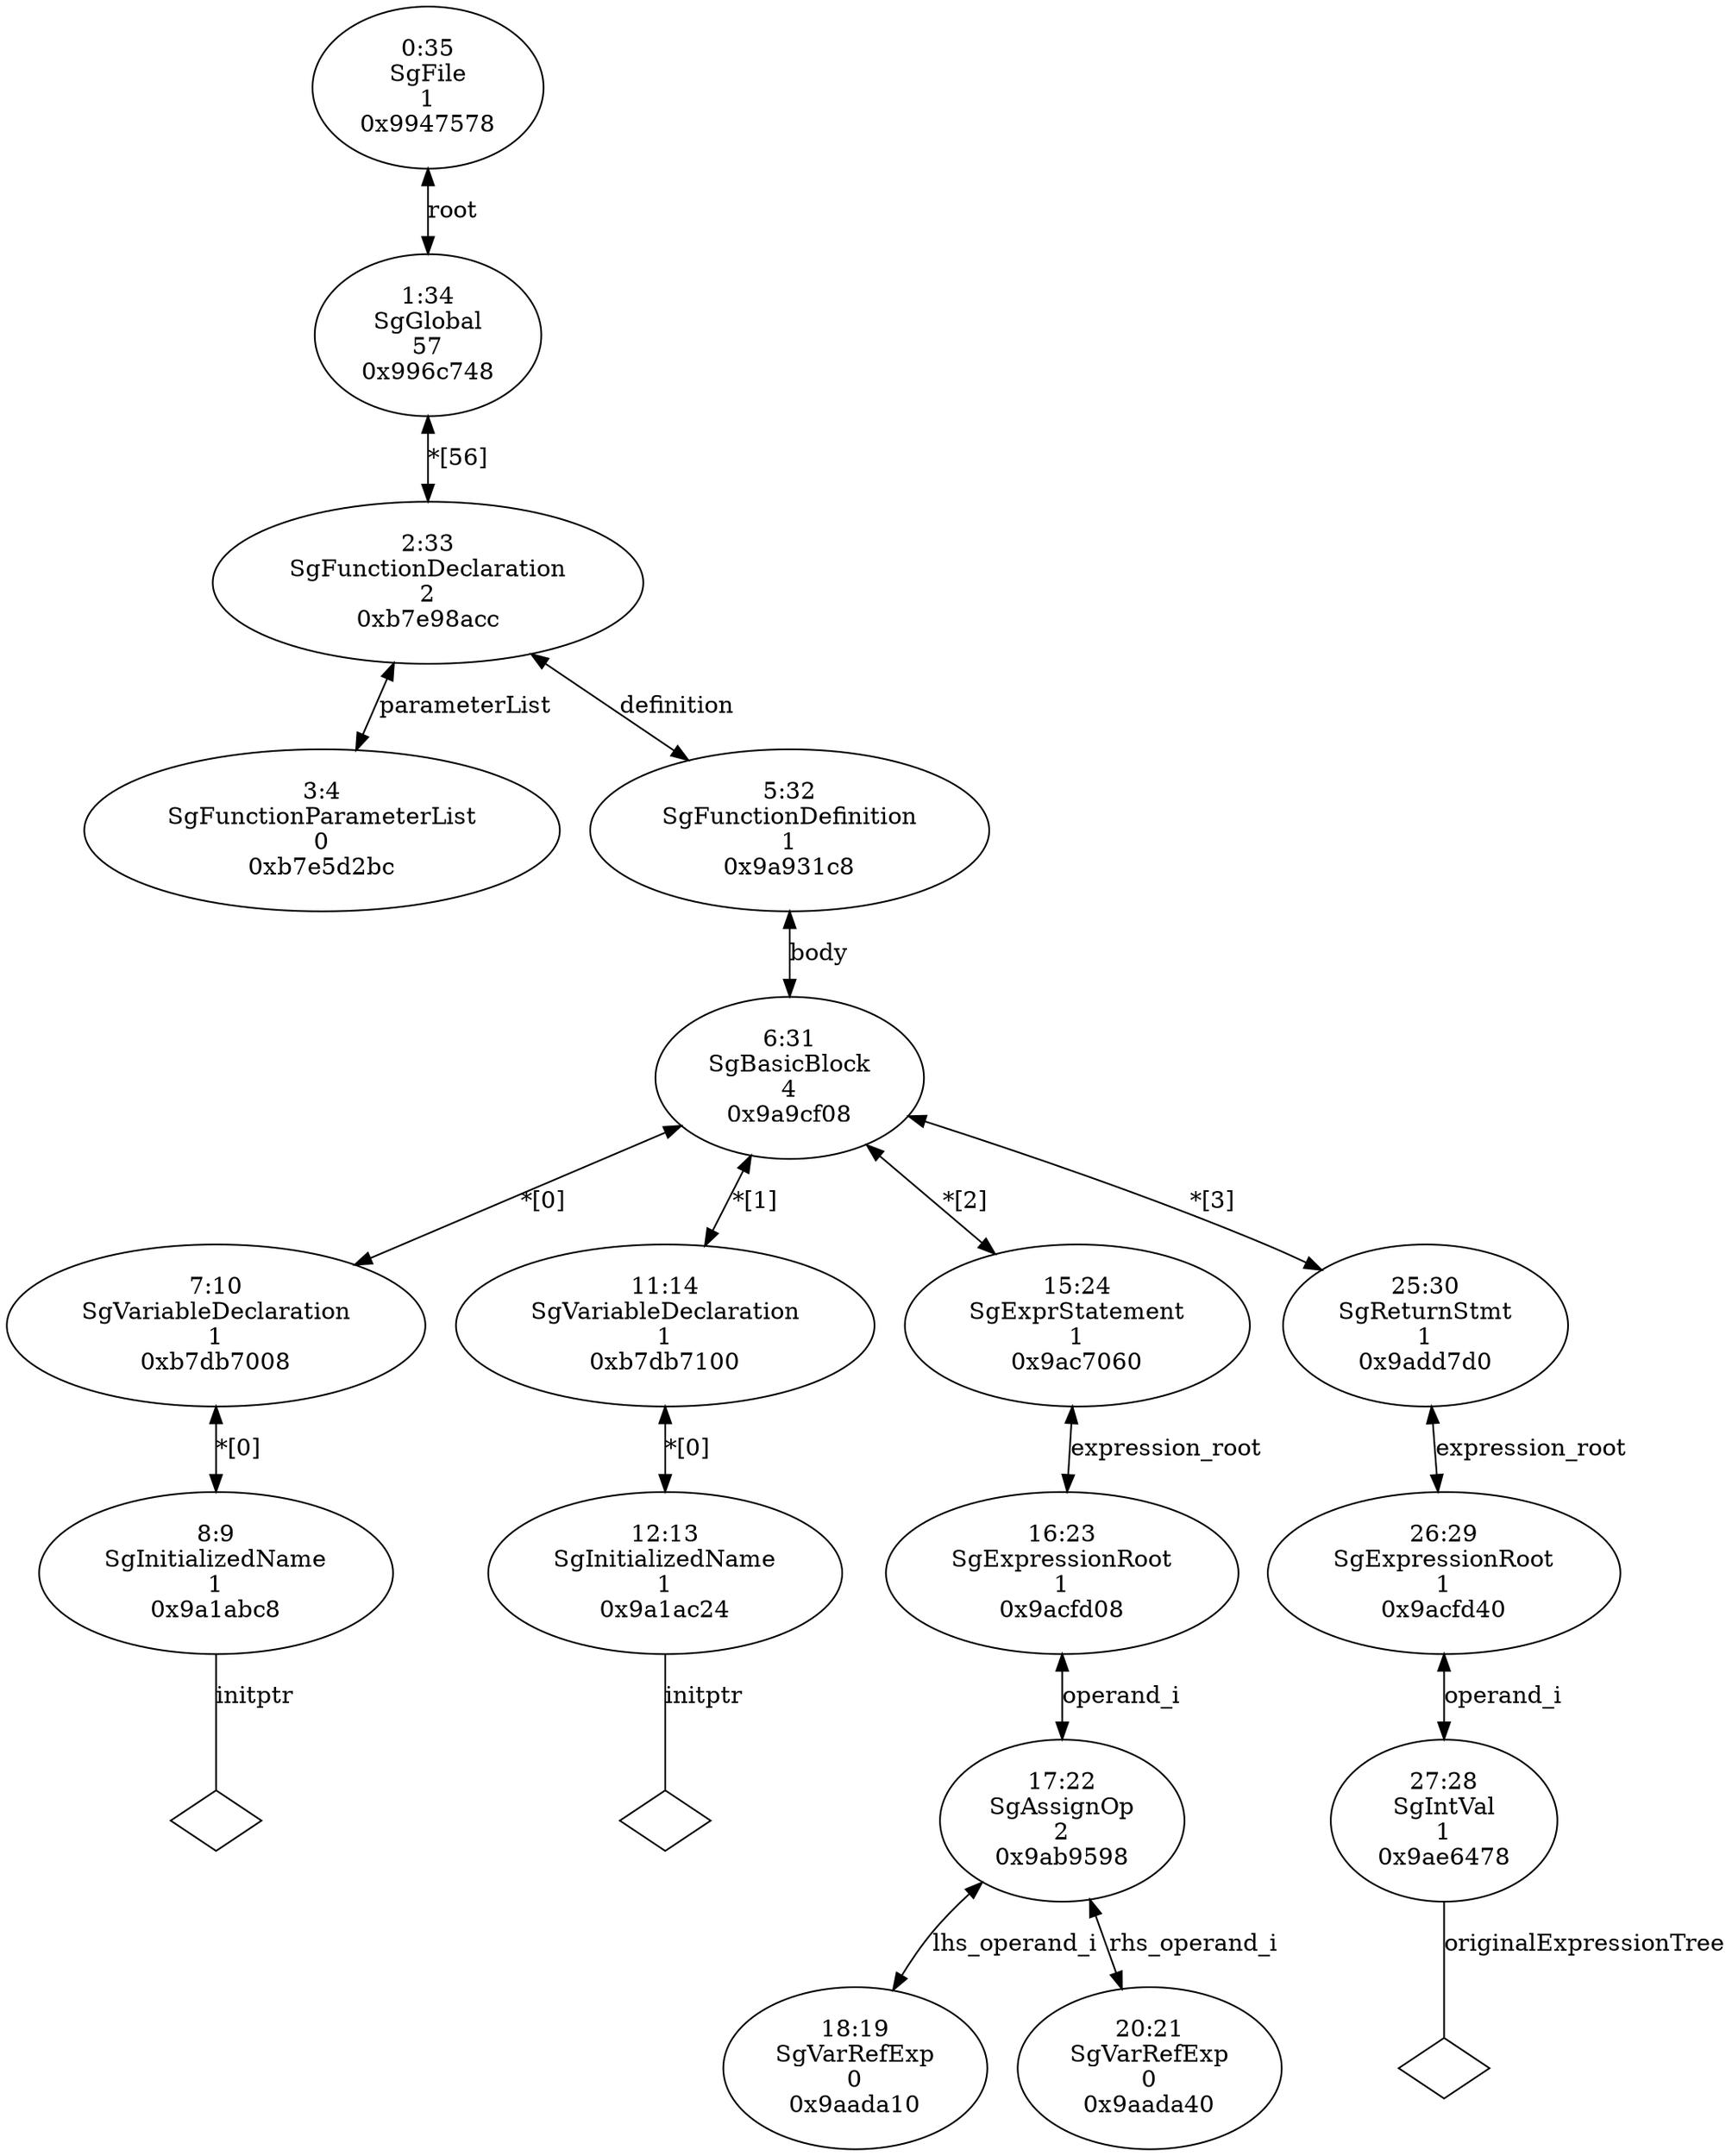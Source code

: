 digraph "G./alias4.c.dot" {
"0xb7e5d2bc"[label="3:4\nSgFunctionParameterList\n0\n0xb7e5d2bc\n" ];
"0x9a1abc8"[label="8:9\nSgInitializedName\n1\n0x9a1abc8\n" ];
"0x9a1abc8" -> "0x9a1abc8__initptr__null"[label="initptr" dir=none ];
"0x9a1abc8__initptr__null"[label="" shape=diamond ];
"0xb7db7008"[label="7:10\nSgVariableDeclaration\n1\n0xb7db7008\n" ];
"0xb7db7008" -> "0x9a1abc8"[label="*[0]" dir=both ];
"0x9a1ac24"[label="12:13\nSgInitializedName\n1\n0x9a1ac24\n" ];
"0x9a1ac24" -> "0x9a1ac24__initptr__null"[label="initptr" dir=none ];
"0x9a1ac24__initptr__null"[label="" shape=diamond ];
"0xb7db7100"[label="11:14\nSgVariableDeclaration\n1\n0xb7db7100\n" ];
"0xb7db7100" -> "0x9a1ac24"[label="*[0]" dir=both ];
"0x9aada10"[label="18:19\nSgVarRefExp\n0\n0x9aada10\n" ];
"0x9aada40"[label="20:21\nSgVarRefExp\n0\n0x9aada40\n" ];
"0x9ab9598"[label="17:22\nSgAssignOp\n2\n0x9ab9598\n" ];
"0x9ab9598" -> "0x9aada10"[label="lhs_operand_i" dir=both ];
"0x9ab9598" -> "0x9aada40"[label="rhs_operand_i" dir=both ];
"0x9acfd08"[label="16:23\nSgExpressionRoot\n1\n0x9acfd08\n" ];
"0x9acfd08" -> "0x9ab9598"[label="operand_i" dir=both ];
"0x9ac7060"[label="15:24\nSgExprStatement\n1\n0x9ac7060\n" ];
"0x9ac7060" -> "0x9acfd08"[label="expression_root" dir=both ];
"0x9ae6478"[label="27:28\nSgIntVal\n1\n0x9ae6478\n" ];
"0x9ae6478" -> "0x9ae6478__originalExpressionTree__null"[label="originalExpressionTree" dir=none ];
"0x9ae6478__originalExpressionTree__null"[label="" shape=diamond ];
"0x9acfd40"[label="26:29\nSgExpressionRoot\n1\n0x9acfd40\n" ];
"0x9acfd40" -> "0x9ae6478"[label="operand_i" dir=both ];
"0x9add7d0"[label="25:30\nSgReturnStmt\n1\n0x9add7d0\n" ];
"0x9add7d0" -> "0x9acfd40"[label="expression_root" dir=both ];
"0x9a9cf08"[label="6:31\nSgBasicBlock\n4\n0x9a9cf08\n" ];
"0x9a9cf08" -> "0xb7db7008"[label="*[0]" dir=both ];
"0x9a9cf08" -> "0xb7db7100"[label="*[1]" dir=both ];
"0x9a9cf08" -> "0x9ac7060"[label="*[2]" dir=both ];
"0x9a9cf08" -> "0x9add7d0"[label="*[3]" dir=both ];
"0x9a931c8"[label="5:32\nSgFunctionDefinition\n1\n0x9a931c8\n" ];
"0x9a931c8" -> "0x9a9cf08"[label="body" dir=both ];
"0xb7e98acc"[label="2:33\nSgFunctionDeclaration\n2\n0xb7e98acc\n" ];
"0xb7e98acc" -> "0xb7e5d2bc"[label="parameterList" dir=both ];
"0xb7e98acc" -> "0x9a931c8"[label="definition" dir=both ];
"0x996c748"[label="1:34\nSgGlobal\n57\n0x996c748\n" ];
"0x996c748" -> "0xb7e98acc"[label="*[56]" dir=both ];
"0x9947578"[label="0:35\nSgFile\n1\n0x9947578\n" ];
"0x9947578" -> "0x996c748"[label="root" dir=both ];
}
